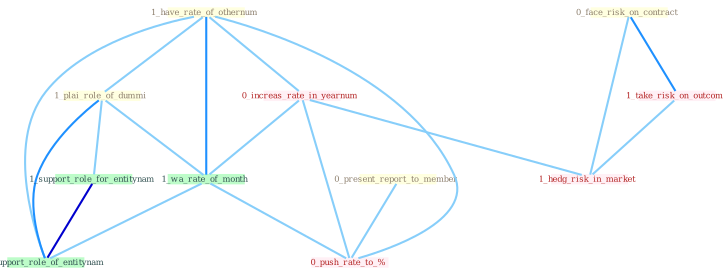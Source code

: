 Graph G{ 
    node
    [shape=polygon,style=filled,width=.5,height=.06,color="#BDFCC9",fixedsize=true,fontsize=4,
    fontcolor="#2f4f4f"];
    {node
    [color="#ffffe0", fontcolor="#8b7d6b"] "0_present_report_to_member " "1_have_rate_of_othernum " "0_face_risk_on_contract " "1_plai_role_of_dummi "}
{node [color="#fff0f5", fontcolor="#b22222"] "0_increas_rate_in_yearnum " "1_take_risk_on_outcom " "0_push_rate_to_% " "1_hedg_risk_in_market "}
edge [color="#B0E2FF"];

	"0_present_report_to_member " -- "0_push_rate_to_% " [w="1", color="#87cefa" ];
	"1_have_rate_of_othernum " -- "1_plai_role_of_dummi " [w="1", color="#87cefa" ];
	"1_have_rate_of_othernum " -- "0_increas_rate_in_yearnum " [w="1", color="#87cefa" ];
	"1_have_rate_of_othernum " -- "1_wa_rate_of_month " [w="2", color="#1e90ff" , len=0.8];
	"1_have_rate_of_othernum " -- "0_push_rate_to_% " [w="1", color="#87cefa" ];
	"1_have_rate_of_othernum " -- "1_support_role_of_entitynam " [w="1", color="#87cefa" ];
	"0_face_risk_on_contract " -- "1_take_risk_on_outcom " [w="2", color="#1e90ff" , len=0.8];
	"0_face_risk_on_contract " -- "1_hedg_risk_in_market " [w="1", color="#87cefa" ];
	"1_plai_role_of_dummi " -- "1_wa_rate_of_month " [w="1", color="#87cefa" ];
	"1_plai_role_of_dummi " -- "1_support_role_for_entitynam " [w="1", color="#87cefa" ];
	"1_plai_role_of_dummi " -- "1_support_role_of_entitynam " [w="2", color="#1e90ff" , len=0.8];
	"0_increas_rate_in_yearnum " -- "1_wa_rate_of_month " [w="1", color="#87cefa" ];
	"0_increas_rate_in_yearnum " -- "0_push_rate_to_% " [w="1", color="#87cefa" ];
	"0_increas_rate_in_yearnum " -- "1_hedg_risk_in_market " [w="1", color="#87cefa" ];
	"1_wa_rate_of_month " -- "0_push_rate_to_% " [w="1", color="#87cefa" ];
	"1_wa_rate_of_month " -- "1_support_role_of_entitynam " [w="1", color="#87cefa" ];
	"1_support_role_for_entitynam " -- "1_support_role_of_entitynam " [w="3", color="#0000cd" , len=0.6];
	"1_take_risk_on_outcom " -- "1_hedg_risk_in_market " [w="1", color="#87cefa" ];
}